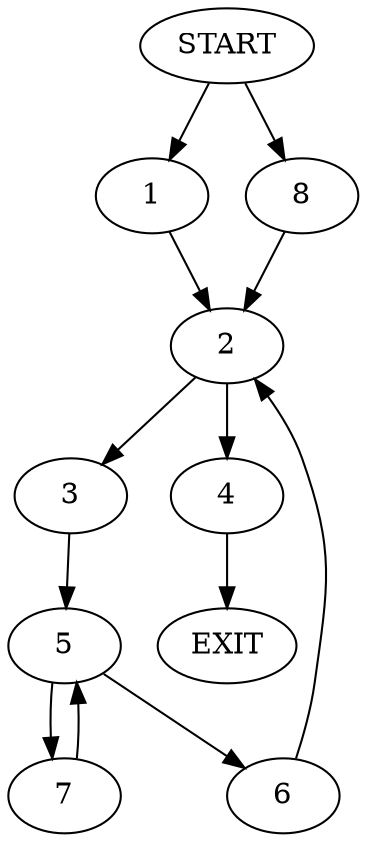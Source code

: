 digraph {
0 [label="START"]
9 [label="EXIT"]
0 -> 1
1 -> 2
2 -> 3
2 -> 4
3 -> 5
4 -> 9
5 -> 6
5 -> 7
7 -> 5
6 -> 2
0 -> 8
8 -> 2
}

